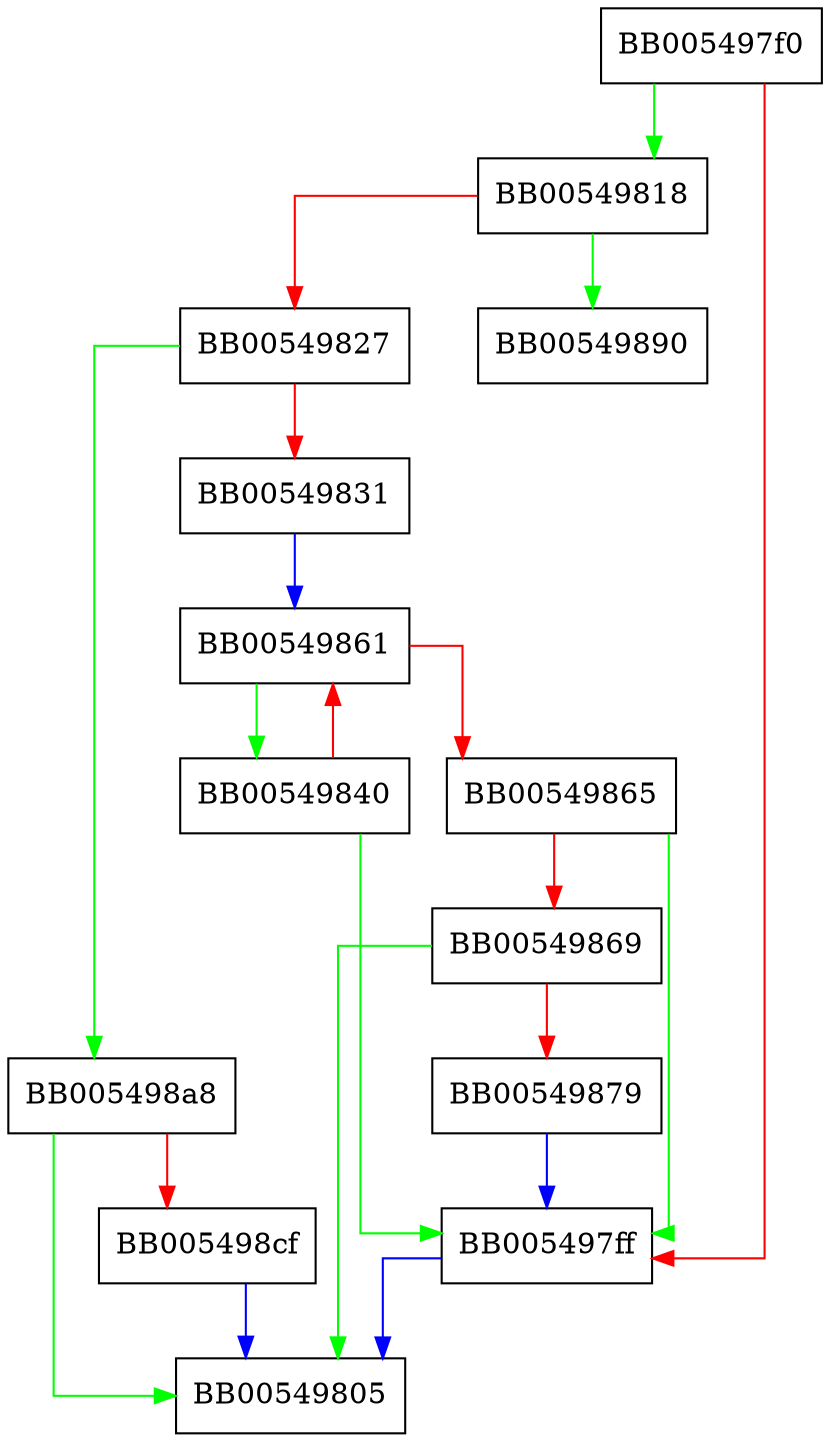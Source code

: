 digraph BN_add_word {
  node [shape="box"];
  graph [splines=ortho];
  BB005497f0 -> BB00549818 [color="green"];
  BB005497f0 -> BB005497ff [color="red"];
  BB005497ff -> BB00549805 [color="blue"];
  BB00549818 -> BB00549890 [color="green"];
  BB00549818 -> BB00549827 [color="red"];
  BB00549827 -> BB005498a8 [color="green"];
  BB00549827 -> BB00549831 [color="red"];
  BB00549831 -> BB00549861 [color="blue"];
  BB00549840 -> BB005497ff [color="green"];
  BB00549840 -> BB00549861 [color="red"];
  BB00549861 -> BB00549840 [color="green"];
  BB00549861 -> BB00549865 [color="red"];
  BB00549865 -> BB005497ff [color="green"];
  BB00549865 -> BB00549869 [color="red"];
  BB00549869 -> BB00549805 [color="green"];
  BB00549869 -> BB00549879 [color="red"];
  BB00549879 -> BB005497ff [color="blue"];
  BB005498a8 -> BB00549805 [color="green"];
  BB005498a8 -> BB005498cf [color="red"];
  BB005498cf -> BB00549805 [color="blue"];
}